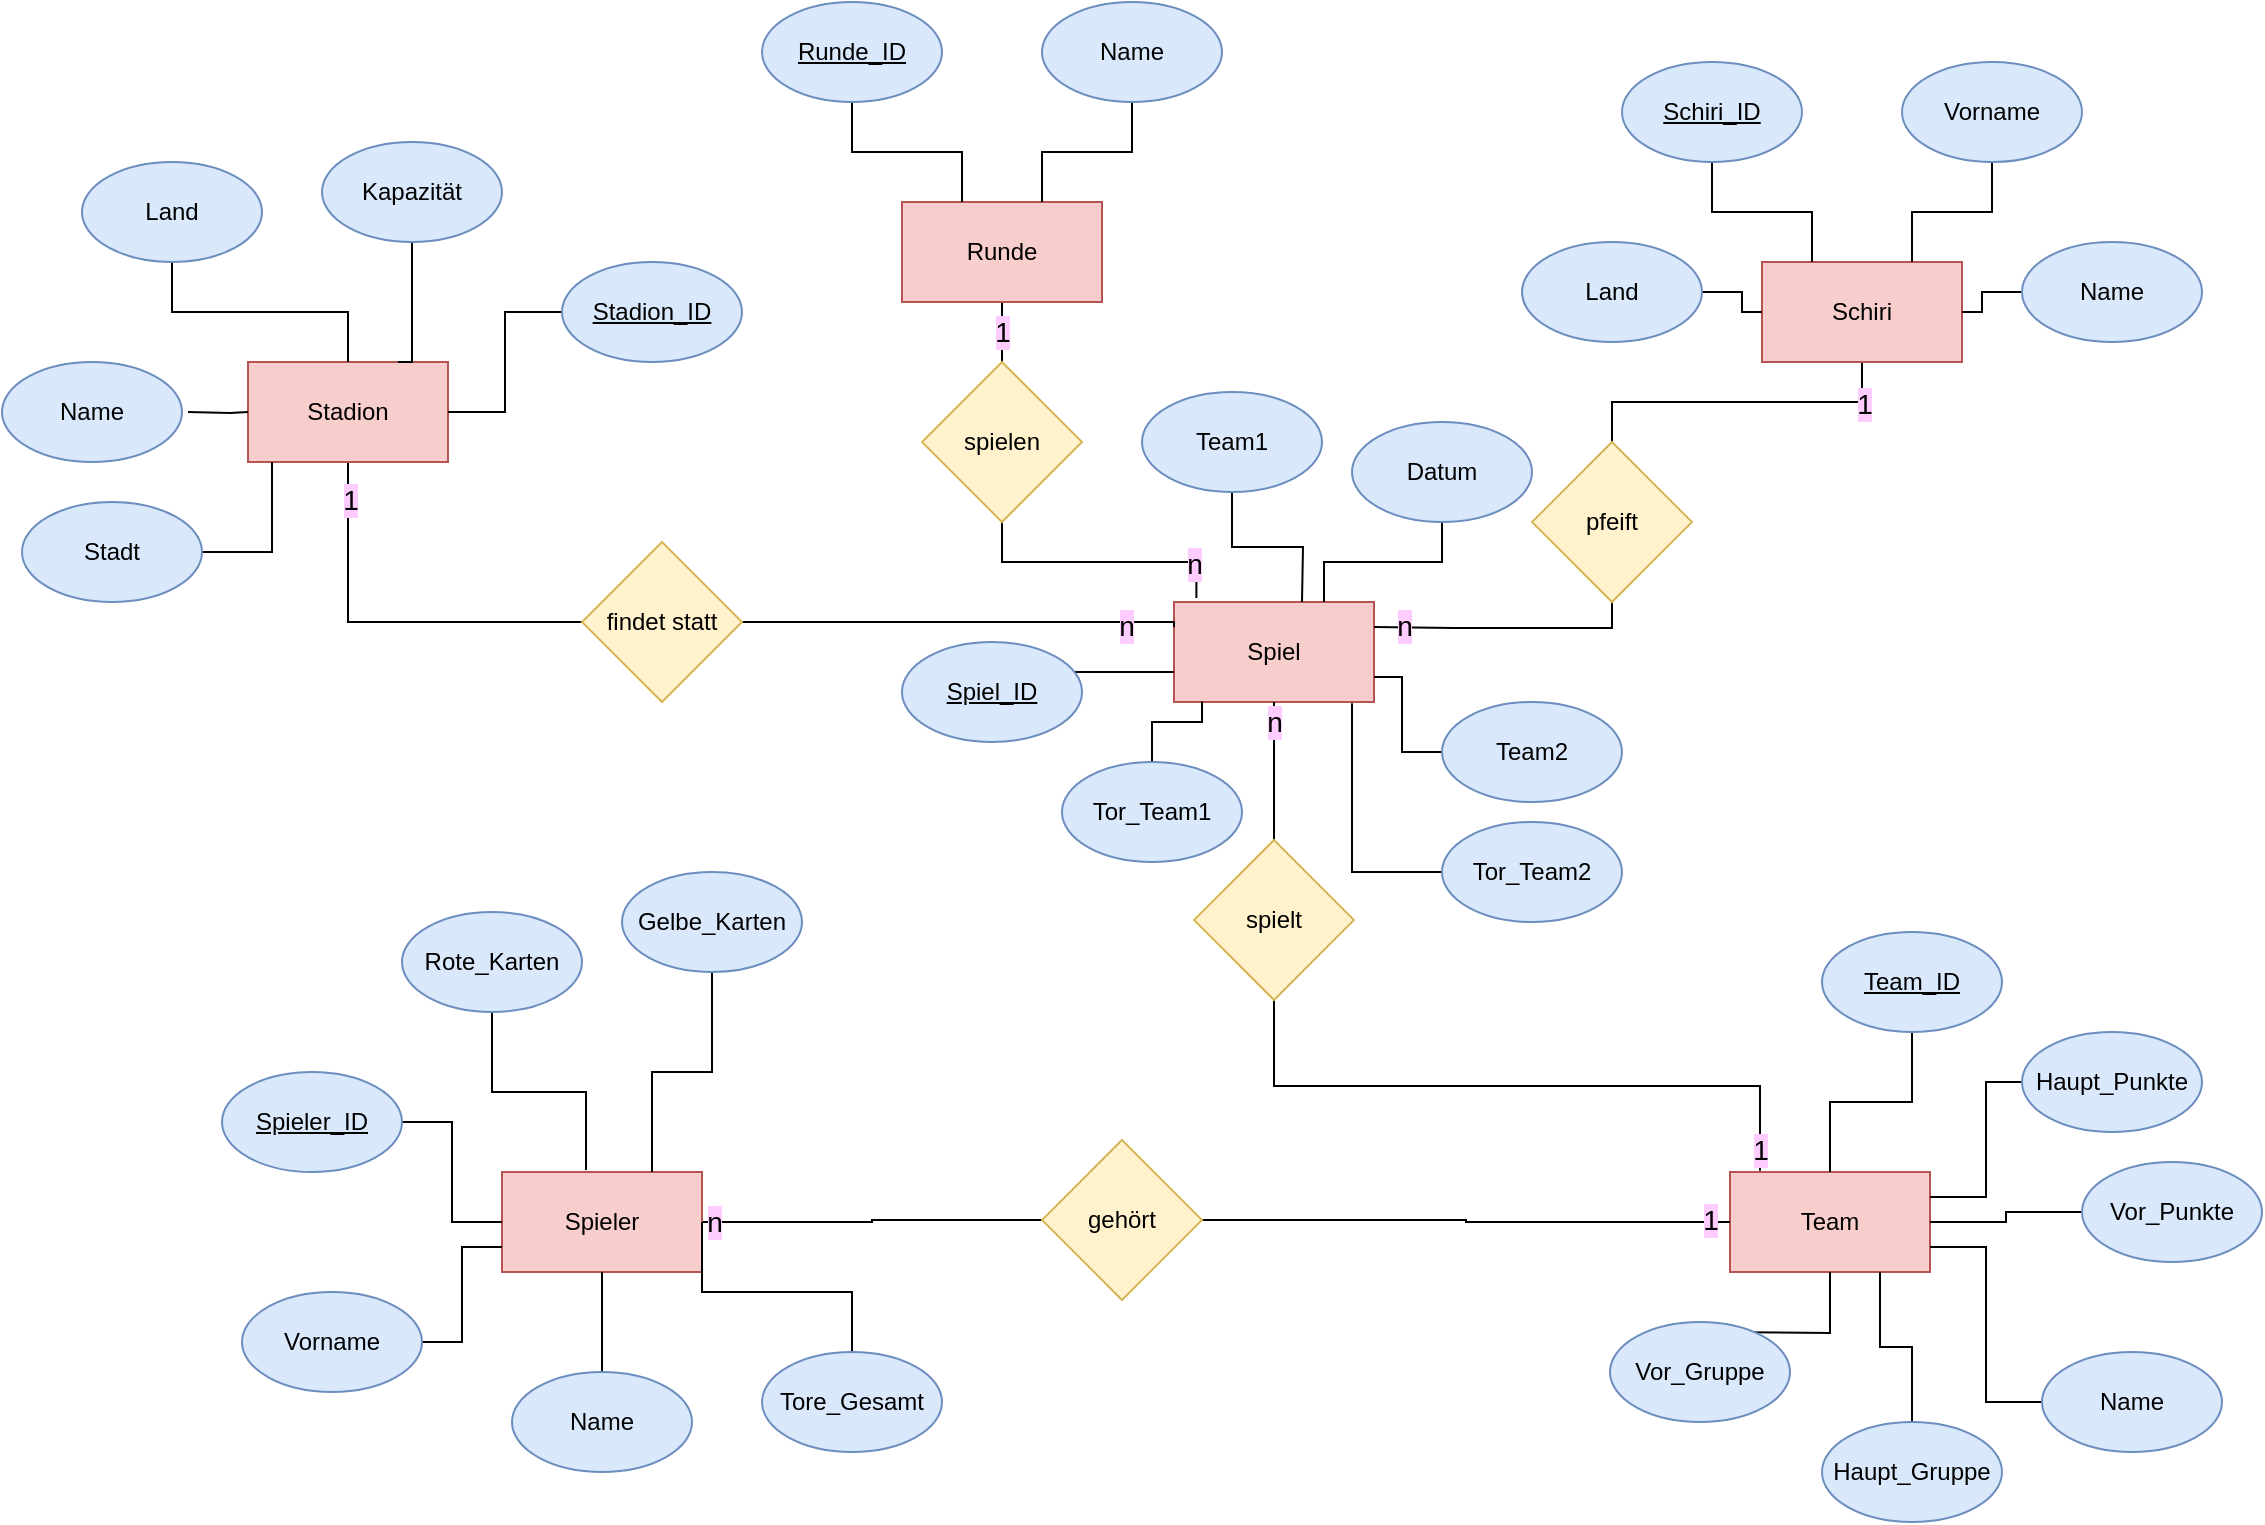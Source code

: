 <mxfile version="21.0.2" type="device"><diagram name="Seite-1" id="wjjzbbzOERGr50XTU7Qr"><mxGraphModel dx="1434" dy="796" grid="1" gridSize="10" guides="1" tooltips="1" connect="1" arrows="1" fold="1" page="1" pageScale="1" pageWidth="827" pageHeight="1169" math="0" shadow="0"><root><mxCell id="0"/><mxCell id="1" parent="0"/><mxCell id="yQyNWWdv4-H6SSiPYNSb-81" style="edgeStyle=orthogonalEdgeStyle;rounded=0;orthogonalLoop=1;jettySize=auto;html=1;entryX=0.5;entryY=0;entryDx=0;entryDy=0;endArrow=none;endFill=0;" parent="1" source="yQyNWWdv4-H6SSiPYNSb-1" target="yQyNWWdv4-H6SSiPYNSb-80" edge="1"><mxGeometry relative="1" as="geometry"/></mxCell><mxCell id="yQyNWWdv4-H6SSiPYNSb-83" value="1" style="edgeLabel;html=1;align=center;verticalAlign=middle;resizable=0;points=[];labelBackgroundColor=#FFCCFF;fontSize=14;" parent="yQyNWWdv4-H6SSiPYNSb-81" vertex="1" connectable="0"><mxGeometry x="-0.296" y="1" relative="1" as="geometry"><mxPoint x="-1" y="-3" as="offset"/></mxGeometry></mxCell><mxCell id="yQyNWWdv4-H6SSiPYNSb-1" value="Runde" style="rounded=0;whiteSpace=wrap;html=1;fillColor=#f8cecc;strokeColor=#b85450;" parent="1" vertex="1"><mxGeometry x="520" y="170" width="100" height="50" as="geometry"/></mxCell><mxCell id="yQyNWWdv4-H6SSiPYNSb-76" style="edgeStyle=orthogonalEdgeStyle;rounded=0;orthogonalLoop=1;jettySize=auto;html=1;endArrow=none;endFill=0;exitX=0.5;exitY=1;exitDx=0;exitDy=0;" parent="1" source="yQyNWWdv4-H6SSiPYNSb-2" target="yQyNWWdv4-H6SSiPYNSb-75" edge="1"><mxGeometry relative="1" as="geometry"/></mxCell><mxCell id="yQyNWWdv4-H6SSiPYNSb-78" value="1" style="edgeLabel;html=1;align=center;verticalAlign=middle;resizable=0;points=[];fontSize=14;labelBackgroundColor=#FFCCFF;" parent="yQyNWWdv4-H6SSiPYNSb-76" vertex="1" connectable="0"><mxGeometry x="-0.759" y="1" relative="1" as="geometry"><mxPoint x="1" as="offset"/></mxGeometry></mxCell><mxCell id="yQyNWWdv4-H6SSiPYNSb-2" value="Schiri" style="rounded=0;whiteSpace=wrap;html=1;fillColor=#f8cecc;strokeColor=#b85450;" parent="1" vertex="1"><mxGeometry x="950" y="200" width="100" height="50" as="geometry"/></mxCell><mxCell id="yQyNWWdv4-H6SSiPYNSb-65" style="edgeStyle=orthogonalEdgeStyle;rounded=0;orthogonalLoop=1;jettySize=auto;html=1;entryX=0;entryY=0.5;entryDx=0;entryDy=0;endArrow=none;endFill=0;" parent="1" source="yQyNWWdv4-H6SSiPYNSb-3" target="yQyNWWdv4-H6SSiPYNSb-64" edge="1"><mxGeometry relative="1" as="geometry"><mxPoint x="503" y="679" as="targetPoint"/></mxGeometry></mxCell><mxCell id="yQyNWWdv4-H6SSiPYNSb-68" value="n" style="edgeLabel;html=1;align=center;verticalAlign=middle;resizable=0;points=[];fontSize=14;labelBackgroundColor=#FFCCFF;" parent="yQyNWWdv4-H6SSiPYNSb-65" vertex="1" connectable="0"><mxGeometry x="-0.341" y="-1" relative="1" as="geometry"><mxPoint x="-51" y="-1" as="offset"/></mxGeometry></mxCell><mxCell id="yQyNWWdv4-H6SSiPYNSb-3" value="Spieler" style="rounded=0;whiteSpace=wrap;html=1;fillColor=#f8cecc;strokeColor=#b85450;" parent="1" vertex="1"><mxGeometry x="320" y="655" width="100" height="50" as="geometry"/></mxCell><mxCell id="yQyNWWdv4-H6SSiPYNSb-4" value="Spiel" style="rounded=0;whiteSpace=wrap;html=1;fillColor=#f8cecc;strokeColor=#b85450;" parent="1" vertex="1"><mxGeometry x="656" y="370" width="100" height="50" as="geometry"/></mxCell><mxCell id="yQyNWWdv4-H6SSiPYNSb-95" style="edgeStyle=orthogonalEdgeStyle;rounded=0;orthogonalLoop=1;jettySize=auto;html=1;entryX=0;entryY=0.5;entryDx=0;entryDy=0;endArrow=none;endFill=0;exitX=0.5;exitY=1;exitDx=0;exitDy=0;" parent="1" source="yQyNWWdv4-H6SSiPYNSb-5" target="yQyNWWdv4-H6SSiPYNSb-86" edge="1"><mxGeometry relative="1" as="geometry"/></mxCell><mxCell id="yQyNWWdv4-H6SSiPYNSb-96" value="1" style="edgeLabel;html=1;align=center;verticalAlign=middle;resizable=0;points=[];labelBackgroundColor=#FFCCFF;fontSize=14;" parent="yQyNWWdv4-H6SSiPYNSb-95" vertex="1" connectable="0"><mxGeometry x="-0.809" y="1" relative="1" as="geometry"><mxPoint as="offset"/></mxGeometry></mxCell><mxCell id="yQyNWWdv4-H6SSiPYNSb-5" value="Stadion" style="rounded=0;whiteSpace=wrap;html=1;fillColor=#f8cecc;strokeColor=#b85450;" parent="1" vertex="1"><mxGeometry x="193" y="250" width="100" height="50" as="geometry"/></mxCell><mxCell id="yQyNWWdv4-H6SSiPYNSb-91" style="edgeStyle=orthogonalEdgeStyle;rounded=0;orthogonalLoop=1;jettySize=auto;html=1;endArrow=none;endFill=0;exitX=0.15;exitY=-0.012;exitDx=0;exitDy=0;exitPerimeter=0;" parent="1" source="yQyNWWdv4-H6SSiPYNSb-6" target="yQyNWWdv4-H6SSiPYNSb-70" edge="1"><mxGeometry relative="1" as="geometry"/></mxCell><mxCell id="yQyNWWdv4-H6SSiPYNSb-94" value="1" style="edgeLabel;html=1;align=center;verticalAlign=middle;resizable=0;points=[];labelBackgroundColor=#FFCCFF;fontSize=14;" parent="yQyNWWdv4-H6SSiPYNSb-91" vertex="1" connectable="0"><mxGeometry x="-0.934" relative="1" as="geometry"><mxPoint as="offset"/></mxGeometry></mxCell><mxCell id="yQyNWWdv4-H6SSiPYNSb-6" value="Team" style="rounded=0;whiteSpace=wrap;html=1;fillColor=#f8cecc;strokeColor=#b85450;" parent="1" vertex="1"><mxGeometry x="934" y="655" width="100" height="50" as="geometry"/></mxCell><mxCell id="yQyNWWdv4-H6SSiPYNSb-9" value="" style="edgeStyle=orthogonalEdgeStyle;rounded=0;orthogonalLoop=1;jettySize=auto;html=1;endArrow=none;endFill=0;" parent="1" source="yQyNWWdv4-H6SSiPYNSb-7" target="yQyNWWdv4-H6SSiPYNSb-1" edge="1"><mxGeometry relative="1" as="geometry"><Array as="points"><mxPoint x="495" y="145"/><mxPoint x="550" y="145"/></Array></mxGeometry></mxCell><mxCell id="yQyNWWdv4-H6SSiPYNSb-7" value="&lt;u&gt;Runde_ID&lt;/u&gt;" style="ellipse;whiteSpace=wrap;html=1;fillColor=#dae8fc;strokeColor=#6c8ebf;" parent="1" vertex="1"><mxGeometry x="450" y="70" width="90" height="50" as="geometry"/></mxCell><mxCell id="yQyNWWdv4-H6SSiPYNSb-10" value="" style="edgeStyle=orthogonalEdgeStyle;rounded=0;orthogonalLoop=1;jettySize=auto;html=1;endArrow=none;endFill=0;" parent="1" source="yQyNWWdv4-H6SSiPYNSb-8" target="yQyNWWdv4-H6SSiPYNSb-1" edge="1"><mxGeometry relative="1" as="geometry"><Array as="points"><mxPoint x="635" y="145"/><mxPoint x="590" y="145"/></Array></mxGeometry></mxCell><mxCell id="yQyNWWdv4-H6SSiPYNSb-8" value="Name" style="ellipse;whiteSpace=wrap;html=1;fillColor=#dae8fc;strokeColor=#6c8ebf;" parent="1" vertex="1"><mxGeometry x="590" y="70" width="90" height="50" as="geometry"/></mxCell><mxCell id="yQyNWWdv4-H6SSiPYNSb-38" style="edgeStyle=orthogonalEdgeStyle;rounded=0;orthogonalLoop=1;jettySize=auto;html=1;entryX=0.25;entryY=0;entryDx=0;entryDy=0;endArrow=none;endFill=0;" parent="1" source="yQyNWWdv4-H6SSiPYNSb-11" target="yQyNWWdv4-H6SSiPYNSb-2" edge="1"><mxGeometry relative="1" as="geometry"/></mxCell><mxCell id="yQyNWWdv4-H6SSiPYNSb-11" value="&lt;u&gt;Schiri_ID&lt;/u&gt;" style="ellipse;whiteSpace=wrap;html=1;fillColor=#dae8fc;strokeColor=#6c8ebf;" parent="1" vertex="1"><mxGeometry x="880" y="100" width="90" height="50" as="geometry"/></mxCell><mxCell id="yQyNWWdv4-H6SSiPYNSb-39" style="edgeStyle=orthogonalEdgeStyle;rounded=0;orthogonalLoop=1;jettySize=auto;html=1;entryX=0.75;entryY=0;entryDx=0;entryDy=0;endArrow=none;endFill=0;" parent="1" source="yQyNWWdv4-H6SSiPYNSb-12" target="yQyNWWdv4-H6SSiPYNSb-2" edge="1"><mxGeometry relative="1" as="geometry"/></mxCell><mxCell id="yQyNWWdv4-H6SSiPYNSb-12" value="Vorname" style="ellipse;whiteSpace=wrap;html=1;fillColor=#dae8fc;strokeColor=#6c8ebf;" parent="1" vertex="1"><mxGeometry x="1020" y="100" width="90" height="50" as="geometry"/></mxCell><mxCell id="yQyNWWdv4-H6SSiPYNSb-98" value="" style="edgeStyle=orthogonalEdgeStyle;rounded=0;orthogonalLoop=1;jettySize=auto;html=1;endArrow=none;endFill=0;" parent="1" source="yQyNWWdv4-H6SSiPYNSb-13" target="yQyNWWdv4-H6SSiPYNSb-2" edge="1"><mxGeometry relative="1" as="geometry"/></mxCell><mxCell id="yQyNWWdv4-H6SSiPYNSb-13" value="Name" style="ellipse;whiteSpace=wrap;html=1;fillColor=#dae8fc;strokeColor=#6c8ebf;" parent="1" vertex="1"><mxGeometry x="1080" y="190" width="90" height="50" as="geometry"/></mxCell><mxCell id="yQyNWWdv4-H6SSiPYNSb-36" value="" style="edgeStyle=orthogonalEdgeStyle;rounded=0;orthogonalLoop=1;jettySize=auto;html=1;endArrow=none;endFill=0;" parent="1" source="yQyNWWdv4-H6SSiPYNSb-14" target="yQyNWWdv4-H6SSiPYNSb-2" edge="1"><mxGeometry relative="1" as="geometry"/></mxCell><mxCell id="yQyNWWdv4-H6SSiPYNSb-14" value="Land" style="ellipse;whiteSpace=wrap;html=1;fillColor=#dae8fc;strokeColor=#6c8ebf;" parent="1" vertex="1"><mxGeometry x="830" y="190" width="90" height="50" as="geometry"/></mxCell><mxCell id="yQyNWWdv4-H6SSiPYNSb-45" value="" style="edgeStyle=orthogonalEdgeStyle;rounded=0;orthogonalLoop=1;jettySize=auto;html=1;endArrow=none;endFill=0;" parent="1" source="yQyNWWdv4-H6SSiPYNSb-15" target="yQyNWWdv4-H6SSiPYNSb-4" edge="1"><mxGeometry relative="1" as="geometry"><Array as="points"><mxPoint x="650" y="405"/><mxPoint x="650" y="405"/></Array></mxGeometry></mxCell><mxCell id="yQyNWWdv4-H6SSiPYNSb-15" value="&lt;u&gt;Spiel_ID&lt;/u&gt;" style="ellipse;whiteSpace=wrap;html=1;fillColor=#dae8fc;strokeColor=#6c8ebf;" parent="1" vertex="1"><mxGeometry x="520" y="390" width="90" height="50" as="geometry"/></mxCell><mxCell id="yQyNWWdv4-H6SSiPYNSb-44" style="edgeStyle=orthogonalEdgeStyle;rounded=0;orthogonalLoop=1;jettySize=auto;html=1;entryX=0.14;entryY=0.993;entryDx=0;entryDy=0;endArrow=none;endFill=0;entryPerimeter=0;" parent="1" source="yQyNWWdv4-H6SSiPYNSb-16" target="yQyNWWdv4-H6SSiPYNSb-4" edge="1"><mxGeometry relative="1" as="geometry"/></mxCell><mxCell id="yQyNWWdv4-H6SSiPYNSb-16" value="Tor_Team1" style="ellipse;whiteSpace=wrap;html=1;fillColor=#dae8fc;strokeColor=#6c8ebf;" parent="1" vertex="1"><mxGeometry x="600" y="450" width="90" height="50" as="geometry"/></mxCell><mxCell id="yQyNWWdv4-H6SSiPYNSb-43" style="edgeStyle=orthogonalEdgeStyle;rounded=0;orthogonalLoop=1;jettySize=auto;html=1;entryX=0.89;entryY=1.013;entryDx=0;entryDy=0;entryPerimeter=0;endArrow=none;endFill=0;" parent="1" source="yQyNWWdv4-H6SSiPYNSb-17" target="yQyNWWdv4-H6SSiPYNSb-4" edge="1"><mxGeometry relative="1" as="geometry"/></mxCell><mxCell id="yQyNWWdv4-H6SSiPYNSb-17" value="Tor_Team2" style="ellipse;whiteSpace=wrap;html=1;fillColor=#dae8fc;strokeColor=#6c8ebf;" parent="1" vertex="1"><mxGeometry x="790" y="480" width="90" height="50" as="geometry"/></mxCell><mxCell id="yQyNWWdv4-H6SSiPYNSb-63" style="edgeStyle=orthogonalEdgeStyle;rounded=0;orthogonalLoop=1;jettySize=auto;html=1;endArrow=none;endFill=0;" parent="1" source="yQyNWWdv4-H6SSiPYNSb-18" target="yQyNWWdv4-H6SSiPYNSb-3" edge="1"><mxGeometry relative="1" as="geometry"/></mxCell><mxCell id="yQyNWWdv4-H6SSiPYNSb-18" value="&lt;u&gt;Spieler_ID&lt;/u&gt;" style="ellipse;whiteSpace=wrap;html=1;fillColor=#dae8fc;strokeColor=#6c8ebf;" parent="1" vertex="1"><mxGeometry x="180" y="605" width="90" height="50" as="geometry"/></mxCell><mxCell id="yQyNWWdv4-H6SSiPYNSb-57" style="edgeStyle=orthogonalEdgeStyle;rounded=0;orthogonalLoop=1;jettySize=auto;html=1;entryX=0;entryY=0.75;entryDx=0;entryDy=0;endArrow=none;endFill=0;" parent="1" source="yQyNWWdv4-H6SSiPYNSb-19" target="yQyNWWdv4-H6SSiPYNSb-3" edge="1"><mxGeometry relative="1" as="geometry"/></mxCell><mxCell id="yQyNWWdv4-H6SSiPYNSb-19" value="Vorname" style="ellipse;whiteSpace=wrap;html=1;fillColor=#dae8fc;strokeColor=#6c8ebf;" parent="1" vertex="1"><mxGeometry x="190" y="715" width="90" height="50" as="geometry"/></mxCell><mxCell id="yQyNWWdv4-H6SSiPYNSb-59" style="edgeStyle=orthogonalEdgeStyle;rounded=0;orthogonalLoop=1;jettySize=auto;html=1;entryX=0.5;entryY=1;entryDx=0;entryDy=0;endArrow=none;endFill=0;" parent="1" source="yQyNWWdv4-H6SSiPYNSb-20" target="yQyNWWdv4-H6SSiPYNSb-3" edge="1"><mxGeometry relative="1" as="geometry"/></mxCell><mxCell id="yQyNWWdv4-H6SSiPYNSb-20" value="Name" style="ellipse;whiteSpace=wrap;html=1;fillColor=#dae8fc;strokeColor=#6c8ebf;" parent="1" vertex="1"><mxGeometry x="325" y="755" width="90" height="50" as="geometry"/></mxCell><mxCell id="yQyNWWdv4-H6SSiPYNSb-60" style="edgeStyle=orthogonalEdgeStyle;rounded=0;orthogonalLoop=1;jettySize=auto;html=1;entryX=1;entryY=0.5;entryDx=0;entryDy=0;endArrow=none;endFill=0;exitX=0.5;exitY=0;exitDx=0;exitDy=0;" parent="1" source="yQyNWWdv4-H6SSiPYNSb-21" target="yQyNWWdv4-H6SSiPYNSb-3" edge="1"><mxGeometry relative="1" as="geometry"><Array as="points"><mxPoint x="495" y="715"/><mxPoint x="420" y="715"/></Array></mxGeometry></mxCell><mxCell id="yQyNWWdv4-H6SSiPYNSb-21" value="Tore_Gesamt" style="ellipse;whiteSpace=wrap;html=1;fillColor=#dae8fc;strokeColor=#6c8ebf;" parent="1" vertex="1"><mxGeometry x="450" y="745" width="90" height="50" as="geometry"/></mxCell><mxCell id="yQyNWWdv4-H6SSiPYNSb-69" style="edgeStyle=orthogonalEdgeStyle;rounded=0;orthogonalLoop=1;jettySize=auto;html=1;entryX=0.75;entryY=0;entryDx=0;entryDy=0;endArrow=none;endFill=0;" parent="1" source="yQyNWWdv4-H6SSiPYNSb-22" target="yQyNWWdv4-H6SSiPYNSb-3" edge="1"><mxGeometry relative="1" as="geometry"/></mxCell><mxCell id="yQyNWWdv4-H6SSiPYNSb-22" value="Gelbe_Karten" style="ellipse;whiteSpace=wrap;html=1;fillColor=#dae8fc;strokeColor=#6c8ebf;" parent="1" vertex="1"><mxGeometry x="380" y="505" width="90" height="50" as="geometry"/></mxCell><mxCell id="yQyNWWdv4-H6SSiPYNSb-62" style="edgeStyle=orthogonalEdgeStyle;rounded=0;orthogonalLoop=1;jettySize=auto;html=1;entryX=0.42;entryY=-0.02;entryDx=0;entryDy=0;entryPerimeter=0;endArrow=none;endFill=0;" parent="1" source="yQyNWWdv4-H6SSiPYNSb-23" target="yQyNWWdv4-H6SSiPYNSb-3" edge="1"><mxGeometry relative="1" as="geometry"/></mxCell><mxCell id="yQyNWWdv4-H6SSiPYNSb-23" value="Rote_Karten" style="ellipse;whiteSpace=wrap;html=1;fillColor=#dae8fc;strokeColor=#6c8ebf;" parent="1" vertex="1"><mxGeometry x="270" y="525" width="90" height="50" as="geometry"/></mxCell><mxCell id="yQyNWWdv4-H6SSiPYNSb-54" value="" style="edgeStyle=orthogonalEdgeStyle;rounded=0;orthogonalLoop=1;jettySize=auto;html=1;endArrow=none;endFill=0;" parent="1" target="yQyNWWdv4-H6SSiPYNSb-5" edge="1"><mxGeometry relative="1" as="geometry"><mxPoint x="163" y="275" as="sourcePoint"/></mxGeometry></mxCell><mxCell id="yQyNWWdv4-H6SSiPYNSb-24" value="Name" style="ellipse;whiteSpace=wrap;html=1;fillColor=#dae8fc;strokeColor=#6c8ebf;" parent="1" vertex="1"><mxGeometry x="70" y="250" width="90" height="50" as="geometry"/></mxCell><mxCell id="yQyNWWdv4-H6SSiPYNSb-53" style="edgeStyle=orthogonalEdgeStyle;rounded=0;orthogonalLoop=1;jettySize=auto;html=1;entryX=0.12;entryY=0.999;entryDx=0;entryDy=0;entryPerimeter=0;endArrow=none;endFill=0;" parent="1" target="yQyNWWdv4-H6SSiPYNSb-5" edge="1"><mxGeometry relative="1" as="geometry"><mxPoint x="169.243" y="345" as="sourcePoint"/><Array as="points"><mxPoint x="205" y="345"/></Array></mxGeometry></mxCell><mxCell id="yQyNWWdv4-H6SSiPYNSb-25" value="Stadt" style="ellipse;whiteSpace=wrap;html=1;fillColor=#dae8fc;strokeColor=#6c8ebf;" parent="1" vertex="1"><mxGeometry x="80" y="320" width="90" height="50" as="geometry"/></mxCell><mxCell id="yQyNWWdv4-H6SSiPYNSb-52" value="" style="edgeStyle=orthogonalEdgeStyle;rounded=0;orthogonalLoop=1;jettySize=auto;html=1;endArrow=none;endFill=0;" parent="1" source="yQyNWWdv4-H6SSiPYNSb-26" target="yQyNWWdv4-H6SSiPYNSb-5" edge="1"><mxGeometry relative="1" as="geometry"/></mxCell><mxCell id="yQyNWWdv4-H6SSiPYNSb-26" value="Land" style="ellipse;whiteSpace=wrap;html=1;fillColor=#dae8fc;strokeColor=#6c8ebf;" parent="1" vertex="1"><mxGeometry x="110" y="150" width="90" height="50" as="geometry"/></mxCell><mxCell id="yQyNWWdv4-H6SSiPYNSb-50" style="edgeStyle=orthogonalEdgeStyle;rounded=0;orthogonalLoop=1;jettySize=auto;html=1;entryX=0.75;entryY=0;entryDx=0;entryDy=0;endArrow=none;endFill=0;" parent="1" source="yQyNWWdv4-H6SSiPYNSb-27" target="yQyNWWdv4-H6SSiPYNSb-5" edge="1"><mxGeometry relative="1" as="geometry"><Array as="points"><mxPoint x="275" y="250"/></Array></mxGeometry></mxCell><mxCell id="yQyNWWdv4-H6SSiPYNSb-27" value="Kapazität" style="ellipse;whiteSpace=wrap;html=1;fillColor=#dae8fc;strokeColor=#6c8ebf;" parent="1" vertex="1"><mxGeometry x="230" y="140" width="90" height="50" as="geometry"/></mxCell><mxCell id="yQyNWWdv4-H6SSiPYNSb-85" style="edgeStyle=orthogonalEdgeStyle;rounded=0;orthogonalLoop=1;jettySize=auto;html=1;entryX=1;entryY=0.5;entryDx=0;entryDy=0;endArrow=none;endFill=0;" parent="1" source="yQyNWWdv4-H6SSiPYNSb-28" target="yQyNWWdv4-H6SSiPYNSb-5" edge="1"><mxGeometry relative="1" as="geometry"/></mxCell><mxCell id="yQyNWWdv4-H6SSiPYNSb-28" value="&lt;u&gt;Stadion_ID&lt;/u&gt;" style="ellipse;whiteSpace=wrap;html=1;fillColor=#dae8fc;strokeColor=#6c8ebf;" parent="1" vertex="1"><mxGeometry x="350" y="200" width="90" height="50" as="geometry"/></mxCell><mxCell id="yQyNWWdv4-H6SSiPYNSb-49" value="" style="edgeStyle=orthogonalEdgeStyle;rounded=0;orthogonalLoop=1;jettySize=auto;html=1;endArrow=none;endFill=0;" parent="1" source="yQyNWWdv4-H6SSiPYNSb-29" target="yQyNWWdv4-H6SSiPYNSb-6" edge="1"><mxGeometry relative="1" as="geometry"/></mxCell><mxCell id="yQyNWWdv4-H6SSiPYNSb-29" value="&lt;u&gt;Team_ID&lt;/u&gt;" style="ellipse;whiteSpace=wrap;html=1;fillColor=#dae8fc;strokeColor=#6c8ebf;" parent="1" vertex="1"><mxGeometry x="980" y="535" width="90" height="50" as="geometry"/></mxCell><mxCell id="yQyNWWdv4-H6SSiPYNSb-48" style="edgeStyle=orthogonalEdgeStyle;rounded=0;orthogonalLoop=1;jettySize=auto;html=1;endArrow=none;endFill=0;entryX=0.5;entryY=1;entryDx=0;entryDy=0;" parent="1" target="yQyNWWdv4-H6SSiPYNSb-6" edge="1"><mxGeometry relative="1" as="geometry"><mxPoint x="984" y="715" as="targetPoint"/><mxPoint x="919" y="735" as="sourcePoint"/></mxGeometry></mxCell><mxCell id="yQyNWWdv4-H6SSiPYNSb-30" value="Vor_Gruppe" style="ellipse;whiteSpace=wrap;html=1;fillColor=#dae8fc;strokeColor=#6c8ebf;" parent="1" vertex="1"><mxGeometry x="874" y="730" width="90" height="50" as="geometry"/></mxCell><mxCell id="biLk2F2j-z32i7H-Yzx3-5" style="edgeStyle=orthogonalEdgeStyle;rounded=0;orthogonalLoop=1;jettySize=auto;html=1;entryX=1;entryY=0.75;entryDx=0;entryDy=0;endArrow=none;endFill=0;" edge="1" parent="1" source="yQyNWWdv4-H6SSiPYNSb-31" target="yQyNWWdv4-H6SSiPYNSb-6"><mxGeometry relative="1" as="geometry"/></mxCell><mxCell id="yQyNWWdv4-H6SSiPYNSb-31" value="Name" style="ellipse;whiteSpace=wrap;html=1;fillColor=#dae8fc;strokeColor=#6c8ebf;" parent="1" vertex="1"><mxGeometry x="1090" y="745" width="90" height="50" as="geometry"/></mxCell><mxCell id="biLk2F2j-z32i7H-Yzx3-6" style="edgeStyle=orthogonalEdgeStyle;rounded=0;orthogonalLoop=1;jettySize=auto;html=1;entryX=1;entryY=0.5;entryDx=0;entryDy=0;endArrow=none;endFill=0;" edge="1" parent="1" source="yQyNWWdv4-H6SSiPYNSb-32" target="yQyNWWdv4-H6SSiPYNSb-6"><mxGeometry relative="1" as="geometry"/></mxCell><mxCell id="yQyNWWdv4-H6SSiPYNSb-32" value="Vor_Punkte" style="ellipse;whiteSpace=wrap;html=1;fillColor=#dae8fc;strokeColor=#6c8ebf;" parent="1" vertex="1"><mxGeometry x="1110" y="650" width="90" height="50" as="geometry"/></mxCell><mxCell id="yQyNWWdv4-H6SSiPYNSb-41" style="edgeStyle=orthogonalEdgeStyle;rounded=0;orthogonalLoop=1;jettySize=auto;html=1;endArrow=none;endFill=0;" parent="1" source="yQyNWWdv4-H6SSiPYNSb-34" edge="1"><mxGeometry relative="1" as="geometry"><mxPoint x="720" y="370" as="targetPoint"/></mxGeometry></mxCell><mxCell id="yQyNWWdv4-H6SSiPYNSb-34" value="Team1" style="ellipse;whiteSpace=wrap;html=1;fillColor=#dae8fc;strokeColor=#6c8ebf;" parent="1" vertex="1"><mxGeometry x="640" y="265" width="90" height="50" as="geometry"/></mxCell><mxCell id="yQyNWWdv4-H6SSiPYNSb-42" style="edgeStyle=orthogonalEdgeStyle;rounded=0;orthogonalLoop=1;jettySize=auto;html=1;entryX=1;entryY=0.75;entryDx=0;entryDy=0;endArrow=none;endFill=0;" parent="1" source="yQyNWWdv4-H6SSiPYNSb-35" target="yQyNWWdv4-H6SSiPYNSb-4" edge="1"><mxGeometry relative="1" as="geometry"/></mxCell><mxCell id="yQyNWWdv4-H6SSiPYNSb-35" value="Team2" style="ellipse;whiteSpace=wrap;html=1;fillColor=#dae8fc;strokeColor=#6c8ebf;" parent="1" vertex="1"><mxGeometry x="790" y="420" width="90" height="50" as="geometry"/></mxCell><mxCell id="yQyNWWdv4-H6SSiPYNSb-92" style="edgeStyle=orthogonalEdgeStyle;rounded=0;orthogonalLoop=1;jettySize=auto;html=1;entryX=0;entryY=0.5;entryDx=0;entryDy=0;endArrow=none;endFill=0;" parent="1" source="yQyNWWdv4-H6SSiPYNSb-64" target="yQyNWWdv4-H6SSiPYNSb-6" edge="1"><mxGeometry relative="1" as="geometry"/></mxCell><mxCell id="yQyNWWdv4-H6SSiPYNSb-93" value="1" style="edgeLabel;html=1;align=center;verticalAlign=middle;resizable=0;points=[];labelBackgroundColor=#FFCCFF;fontSize=14;" parent="yQyNWWdv4-H6SSiPYNSb-92" vertex="1" connectable="0"><mxGeometry x="0.922" y="1" relative="1" as="geometry"><mxPoint as="offset"/></mxGeometry></mxCell><mxCell id="yQyNWWdv4-H6SSiPYNSb-64" value="gehört" style="rhombus;whiteSpace=wrap;html=1;fillColor=#fff2cc;strokeColor=#d6b656;" parent="1" vertex="1"><mxGeometry x="590" y="639" width="80" height="80" as="geometry"/></mxCell><mxCell id="yQyNWWdv4-H6SSiPYNSb-73" value="" style="edgeStyle=orthogonalEdgeStyle;rounded=0;orthogonalLoop=1;jettySize=auto;html=1;endArrow=none;endFill=0;" parent="1" source="yQyNWWdv4-H6SSiPYNSb-70" target="yQyNWWdv4-H6SSiPYNSb-4" edge="1"><mxGeometry relative="1" as="geometry"/></mxCell><mxCell id="yQyNWWdv4-H6SSiPYNSb-74" value="n" style="edgeLabel;html=1;align=center;verticalAlign=middle;resizable=0;points=[];labelBackgroundColor=#FFCCFF;fontSize=14;" parent="yQyNWWdv4-H6SSiPYNSb-73" vertex="1" connectable="0"><mxGeometry x="0.708" relative="1" as="geometry"><mxPoint as="offset"/></mxGeometry></mxCell><mxCell id="yQyNWWdv4-H6SSiPYNSb-70" value="spielt" style="rhombus;whiteSpace=wrap;html=1;fillColor=#fff2cc;strokeColor=#d6b656;" parent="1" vertex="1"><mxGeometry x="666" y="489" width="80" height="80" as="geometry"/></mxCell><mxCell id="yQyNWWdv4-H6SSiPYNSb-99" style="edgeStyle=orthogonalEdgeStyle;rounded=0;orthogonalLoop=1;jettySize=auto;html=1;entryX=1;entryY=0.25;entryDx=0;entryDy=0;endArrow=none;endFill=0;exitX=0.5;exitY=1;exitDx=0;exitDy=0;" parent="1" source="yQyNWWdv4-H6SSiPYNSb-75" target="yQyNWWdv4-H6SSiPYNSb-4" edge="1"><mxGeometry relative="1" as="geometry"><Array as="points"><mxPoint x="875" y="383"/><mxPoint x="796" y="383"/></Array></mxGeometry></mxCell><mxCell id="yQyNWWdv4-H6SSiPYNSb-100" value="n" style="edgeLabel;html=1;align=center;verticalAlign=middle;resizable=0;points=[];labelBackgroundColor=#FFCCFF;fontSize=14;" parent="yQyNWWdv4-H6SSiPYNSb-99" vertex="1" connectable="0"><mxGeometry x="0.781" y="-1" relative="1" as="geometry"><mxPoint as="offset"/></mxGeometry></mxCell><mxCell id="yQyNWWdv4-H6SSiPYNSb-75" value="pfeift" style="rhombus;whiteSpace=wrap;html=1;fillColor=#fff2cc;strokeColor=#d6b656;" parent="1" vertex="1"><mxGeometry x="835" y="290" width="80" height="80" as="geometry"/></mxCell><mxCell id="yQyNWWdv4-H6SSiPYNSb-82" style="edgeStyle=orthogonalEdgeStyle;rounded=0;orthogonalLoop=1;jettySize=auto;html=1;entryX=0.112;entryY=-0.04;entryDx=0;entryDy=0;endArrow=none;endFill=0;exitX=0.5;exitY=1;exitDx=0;exitDy=0;entryPerimeter=0;" parent="1" source="yQyNWWdv4-H6SSiPYNSb-80" target="yQyNWWdv4-H6SSiPYNSb-4" edge="1"><mxGeometry relative="1" as="geometry"><Array as="points"><mxPoint x="570" y="350"/><mxPoint x="667" y="350"/></Array></mxGeometry></mxCell><mxCell id="yQyNWWdv4-H6SSiPYNSb-84" value="n" style="edgeLabel;html=1;align=center;verticalAlign=middle;resizable=0;points=[];fontSize=14;labelBackgroundColor=#FFCCFF;" parent="yQyNWWdv4-H6SSiPYNSb-82" vertex="1" connectable="0"><mxGeometry x="0.747" y="-1" relative="1" as="geometry"><mxPoint as="offset"/></mxGeometry></mxCell><mxCell id="yQyNWWdv4-H6SSiPYNSb-80" value="spielen" style="rhombus;whiteSpace=wrap;html=1;fillColor=#fff2cc;strokeColor=#d6b656;" parent="1" vertex="1"><mxGeometry x="530" y="250" width="80" height="80" as="geometry"/></mxCell><mxCell id="yQyNWWdv4-H6SSiPYNSb-88" style="edgeStyle=orthogonalEdgeStyle;rounded=0;orthogonalLoop=1;jettySize=auto;html=1;entryX=0;entryY=0.25;entryDx=0;entryDy=0;endArrow=none;endFill=0;" parent="1" source="yQyNWWdv4-H6SSiPYNSb-86" target="yQyNWWdv4-H6SSiPYNSb-4" edge="1"><mxGeometry relative="1" as="geometry"><Array as="points"><mxPoint x="656" y="380"/></Array></mxGeometry></mxCell><mxCell id="yQyNWWdv4-H6SSiPYNSb-90" value="n" style="edgeLabel;html=1;align=center;verticalAlign=middle;resizable=0;points=[];fontSize=14;labelBackgroundColor=#FFCCFF;" parent="yQyNWWdv4-H6SSiPYNSb-88" vertex="1" connectable="0"><mxGeometry x="0.754" y="-2" relative="1" as="geometry"><mxPoint as="offset"/></mxGeometry></mxCell><mxCell id="yQyNWWdv4-H6SSiPYNSb-86" value="findet statt" style="rhombus;whiteSpace=wrap;html=1;fillColor=#fff2cc;strokeColor=#d6b656;" parent="1" vertex="1"><mxGeometry x="360" y="340" width="80" height="80" as="geometry"/></mxCell><mxCell id="biLk2F2j-z32i7H-Yzx3-4" style="edgeStyle=orthogonalEdgeStyle;rounded=0;orthogonalLoop=1;jettySize=auto;html=1;entryX=0.75;entryY=1;entryDx=0;entryDy=0;endArrow=none;endFill=0;" edge="1" parent="1" source="biLk2F2j-z32i7H-Yzx3-1" target="yQyNWWdv4-H6SSiPYNSb-6"><mxGeometry relative="1" as="geometry"><mxPoint x="1015" y="710" as="targetPoint"/></mxGeometry></mxCell><mxCell id="biLk2F2j-z32i7H-Yzx3-1" value="Haupt_Gruppe" style="ellipse;whiteSpace=wrap;html=1;fillColor=#dae8fc;strokeColor=#6c8ebf;" vertex="1" parent="1"><mxGeometry x="980" y="780" width="90" height="50" as="geometry"/></mxCell><mxCell id="biLk2F2j-z32i7H-Yzx3-7" style="edgeStyle=orthogonalEdgeStyle;rounded=0;orthogonalLoop=1;jettySize=auto;html=1;entryX=1;entryY=0.25;entryDx=0;entryDy=0;endArrow=none;endFill=0;exitX=0;exitY=0.5;exitDx=0;exitDy=0;" edge="1" parent="1" source="biLk2F2j-z32i7H-Yzx3-3" target="yQyNWWdv4-H6SSiPYNSb-6"><mxGeometry relative="1" as="geometry"><Array as="points"><mxPoint x="1062" y="610"/><mxPoint x="1062" y="668"/></Array></mxGeometry></mxCell><mxCell id="biLk2F2j-z32i7H-Yzx3-3" value="Haupt_Punkte" style="ellipse;whiteSpace=wrap;html=1;fillColor=#dae8fc;strokeColor=#6c8ebf;" vertex="1" parent="1"><mxGeometry x="1080" y="585" width="90" height="50" as="geometry"/></mxCell><mxCell id="biLk2F2j-z32i7H-Yzx3-10" style="edgeStyle=orthogonalEdgeStyle;rounded=0;orthogonalLoop=1;jettySize=auto;html=1;entryX=0.75;entryY=0;entryDx=0;entryDy=0;endArrow=none;endFill=0;" edge="1" parent="1" source="biLk2F2j-z32i7H-Yzx3-8" target="yQyNWWdv4-H6SSiPYNSb-4"><mxGeometry relative="1" as="geometry"/></mxCell><mxCell id="biLk2F2j-z32i7H-Yzx3-8" value="Datum" style="ellipse;whiteSpace=wrap;html=1;fillColor=#dae8fc;strokeColor=#6c8ebf;" vertex="1" parent="1"><mxGeometry x="745" y="280" width="90" height="50" as="geometry"/></mxCell></root></mxGraphModel></diagram></mxfile>